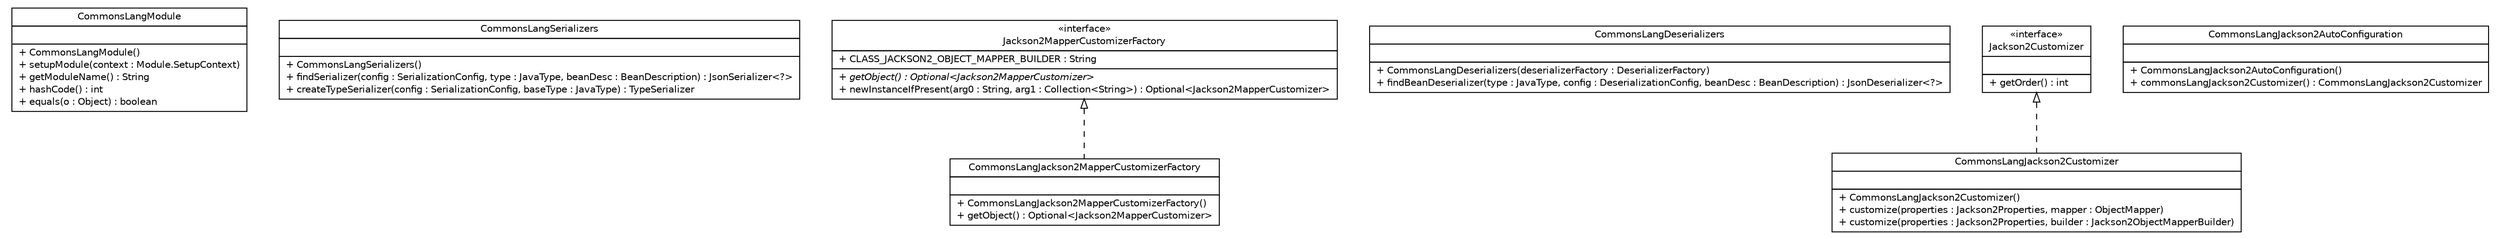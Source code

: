 #!/usr/local/bin/dot
#
# Class diagram 
# Generated by UMLGraph version R5_6-24-gf6e263 (http://www.umlgraph.org/)
#

digraph G {
	edge [fontname="Helvetica",fontsize=10,labelfontname="Helvetica",labelfontsize=10];
	node [fontname="Helvetica",fontsize=10,shape=plaintext];
	nodesep=0.25;
	ranksep=0.5;
	// top.infra.jackson2.CommonsLangModule
	c0 [label=<<table title="top.infra.jackson2.CommonsLangModule" border="0" cellborder="1" cellspacing="0" cellpadding="2" port="p" href="./CommonsLangModule.html">
		<tr><td><table border="0" cellspacing="0" cellpadding="1">
<tr><td align="center" balign="center"> CommonsLangModule </td></tr>
		</table></td></tr>
		<tr><td><table border="0" cellspacing="0" cellpadding="1">
<tr><td align="left" balign="left">  </td></tr>
		</table></td></tr>
		<tr><td><table border="0" cellspacing="0" cellpadding="1">
<tr><td align="left" balign="left"> + CommonsLangModule() </td></tr>
<tr><td align="left" balign="left"> + setupModule(context : Module.SetupContext) </td></tr>
<tr><td align="left" balign="left"> + getModuleName() : String </td></tr>
<tr><td align="left" balign="left"> + hashCode() : int </td></tr>
<tr><td align="left" balign="left"> + equals(o : Object) : boolean </td></tr>
		</table></td></tr>
		</table>>, URL="./CommonsLangModule.html", fontname="Helvetica", fontcolor="black", fontsize=10.0];
	// top.infra.jackson2.CommonsLangSerializers
	c1 [label=<<table title="top.infra.jackson2.CommonsLangSerializers" border="0" cellborder="1" cellspacing="0" cellpadding="2" port="p" href="./CommonsLangSerializers.html">
		<tr><td><table border="0" cellspacing="0" cellpadding="1">
<tr><td align="center" balign="center"> CommonsLangSerializers </td></tr>
		</table></td></tr>
		<tr><td><table border="0" cellspacing="0" cellpadding="1">
<tr><td align="left" balign="left">  </td></tr>
		</table></td></tr>
		<tr><td><table border="0" cellspacing="0" cellpadding="1">
<tr><td align="left" balign="left"> + CommonsLangSerializers() </td></tr>
<tr><td align="left" balign="left"> + findSerializer(config : SerializationConfig, type : JavaType, beanDesc : BeanDescription) : JsonSerializer&lt;?&gt; </td></tr>
<tr><td align="left" balign="left"> + createTypeSerializer(config : SerializationConfig, baseType : JavaType) : TypeSerializer </td></tr>
		</table></td></tr>
		</table>>, URL="./CommonsLangSerializers.html", fontname="Helvetica", fontcolor="black", fontsize=10.0];
	// top.infra.jackson2.CommonsLangJackson2MapperCustomizerFactory
	c2 [label=<<table title="top.infra.jackson2.CommonsLangJackson2MapperCustomizerFactory" border="0" cellborder="1" cellspacing="0" cellpadding="2" port="p" href="./CommonsLangJackson2MapperCustomizerFactory.html">
		<tr><td><table border="0" cellspacing="0" cellpadding="1">
<tr><td align="center" balign="center"> CommonsLangJackson2MapperCustomizerFactory </td></tr>
		</table></td></tr>
		<tr><td><table border="0" cellspacing="0" cellpadding="1">
<tr><td align="left" balign="left">  </td></tr>
		</table></td></tr>
		<tr><td><table border="0" cellspacing="0" cellpadding="1">
<tr><td align="left" balign="left"> + CommonsLangJackson2MapperCustomizerFactory() </td></tr>
<tr><td align="left" balign="left"> + getObject() : Optional&lt;Jackson2MapperCustomizer&gt; </td></tr>
		</table></td></tr>
		</table>>, URL="./CommonsLangJackson2MapperCustomizerFactory.html", fontname="Helvetica", fontcolor="black", fontsize=10.0];
	// top.infra.jackson2.CommonsLangDeserializers
	c3 [label=<<table title="top.infra.jackson2.CommonsLangDeserializers" border="0" cellborder="1" cellspacing="0" cellpadding="2" port="p" href="./CommonsLangDeserializers.html">
		<tr><td><table border="0" cellspacing="0" cellpadding="1">
<tr><td align="center" balign="center"> CommonsLangDeserializers </td></tr>
		</table></td></tr>
		<tr><td><table border="0" cellspacing="0" cellpadding="1">
<tr><td align="left" balign="left">  </td></tr>
		</table></td></tr>
		<tr><td><table border="0" cellspacing="0" cellpadding="1">
<tr><td align="left" balign="left"> + CommonsLangDeserializers(deserializerFactory : DeserializerFactory) </td></tr>
<tr><td align="left" balign="left"> + findBeanDeserializer(type : JavaType, config : DeserializationConfig, beanDesc : BeanDescription) : JsonDeserializer&lt;?&gt; </td></tr>
		</table></td></tr>
		</table>>, URL="./CommonsLangDeserializers.html", fontname="Helvetica", fontcolor="black", fontsize=10.0];
	// top.infra.jackson2.CommonsLangJackson2Customizer
	c4 [label=<<table title="top.infra.jackson2.CommonsLangJackson2Customizer" border="0" cellborder="1" cellspacing="0" cellpadding="2" port="p" href="./CommonsLangJackson2Customizer.html">
		<tr><td><table border="0" cellspacing="0" cellpadding="1">
<tr><td align="center" balign="center"> CommonsLangJackson2Customizer </td></tr>
		</table></td></tr>
		<tr><td><table border="0" cellspacing="0" cellpadding="1">
<tr><td align="left" balign="left">  </td></tr>
		</table></td></tr>
		<tr><td><table border="0" cellspacing="0" cellpadding="1">
<tr><td align="left" balign="left"> + CommonsLangJackson2Customizer() </td></tr>
<tr><td align="left" balign="left"> + customize(properties : Jackson2Properties, mapper : ObjectMapper) </td></tr>
<tr><td align="left" balign="left"> + customize(properties : Jackson2Properties, builder : Jackson2ObjectMapperBuilder) </td></tr>
		</table></td></tr>
		</table>>, URL="./CommonsLangJackson2Customizer.html", fontname="Helvetica", fontcolor="black", fontsize=10.0];
	// top.infra.jackson2.CommonsLangJackson2AutoConfiguration
	c5 [label=<<table title="top.infra.jackson2.CommonsLangJackson2AutoConfiguration" border="0" cellborder="1" cellspacing="0" cellpadding="2" port="p" href="./CommonsLangJackson2AutoConfiguration.html">
		<tr><td><table border="0" cellspacing="0" cellpadding="1">
<tr><td align="center" balign="center"> CommonsLangJackson2AutoConfiguration </td></tr>
		</table></td></tr>
		<tr><td><table border="0" cellspacing="0" cellpadding="1">
<tr><td align="left" balign="left">  </td></tr>
		</table></td></tr>
		<tr><td><table border="0" cellspacing="0" cellpadding="1">
<tr><td align="left" balign="left"> + CommonsLangJackson2AutoConfiguration() </td></tr>
<tr><td align="left" balign="left"> + commonsLangJackson2Customizer() : CommonsLangJackson2Customizer </td></tr>
		</table></td></tr>
		</table>>, URL="./CommonsLangJackson2AutoConfiguration.html", fontname="Helvetica", fontcolor="black", fontsize=10.0];
	//top.infra.jackson2.CommonsLangJackson2MapperCustomizerFactory implements top.infra.jackson2.Jackson2MapperCustomizerFactory
	c8:p -> c2:p [dir=back,arrowtail=empty,style=dashed];
	//top.infra.jackson2.CommonsLangJackson2Customizer implements top.infra.jackson2.Jackson2Customizer
	c9:p -> c4:p [dir=back,arrowtail=empty,style=dashed];
	// top.infra.jackson2.Jackson2Customizer
	c9 [label=<<table title="top.infra.jackson2.Jackson2Customizer" border="0" cellborder="1" cellspacing="0" cellpadding="2" port="p" href="http://java.sun.com/j2se/1.4.2/docs/api/top/infra/jackson2/Jackson2Customizer.html">
		<tr><td><table border="0" cellspacing="0" cellpadding="1">
<tr><td align="center" balign="center"> &#171;interface&#187; </td></tr>
<tr><td align="center" balign="center"> Jackson2Customizer </td></tr>
		</table></td></tr>
		<tr><td><table border="0" cellspacing="0" cellpadding="1">
<tr><td align="left" balign="left">  </td></tr>
		</table></td></tr>
		<tr><td><table border="0" cellspacing="0" cellpadding="1">
<tr><td align="left" balign="left"> + getOrder() : int </td></tr>
		</table></td></tr>
		</table>>, URL="http://java.sun.com/j2se/1.4.2/docs/api/top/infra/jackson2/Jackson2Customizer.html", fontname="Helvetica", fontcolor="black", fontsize=10.0];
	// top.infra.jackson2.Jackson2MapperCustomizerFactory
	c8 [label=<<table title="top.infra.jackson2.Jackson2MapperCustomizerFactory" border="0" cellborder="1" cellspacing="0" cellpadding="2" port="p" href="http://java.sun.com/j2se/1.4.2/docs/api/top/infra/jackson2/Jackson2MapperCustomizerFactory.html">
		<tr><td><table border="0" cellspacing="0" cellpadding="1">
<tr><td align="center" balign="center"> &#171;interface&#187; </td></tr>
<tr><td align="center" balign="center"> Jackson2MapperCustomizerFactory </td></tr>
		</table></td></tr>
		<tr><td><table border="0" cellspacing="0" cellpadding="1">
<tr><td align="left" balign="left"> + CLASS_JACKSON2_OBJECT_MAPPER_BUILDER : String </td></tr>
		</table></td></tr>
		<tr><td><table border="0" cellspacing="0" cellpadding="1">
<tr><td align="left" balign="left"><font face="Helvetica-Oblique" point-size="10.0"> + getObject() : Optional&lt;Jackson2MapperCustomizer&gt; </font></td></tr>
<tr><td align="left" balign="left"> + newInstanceIfPresent(arg0 : String, arg1 : Collection&lt;String&gt;) : Optional&lt;Jackson2MapperCustomizer&gt; </td></tr>
		</table></td></tr>
		</table>>, URL="http://java.sun.com/j2se/1.4.2/docs/api/top/infra/jackson2/Jackson2MapperCustomizerFactory.html", fontname="Helvetica", fontcolor="black", fontsize=10.0];
}

